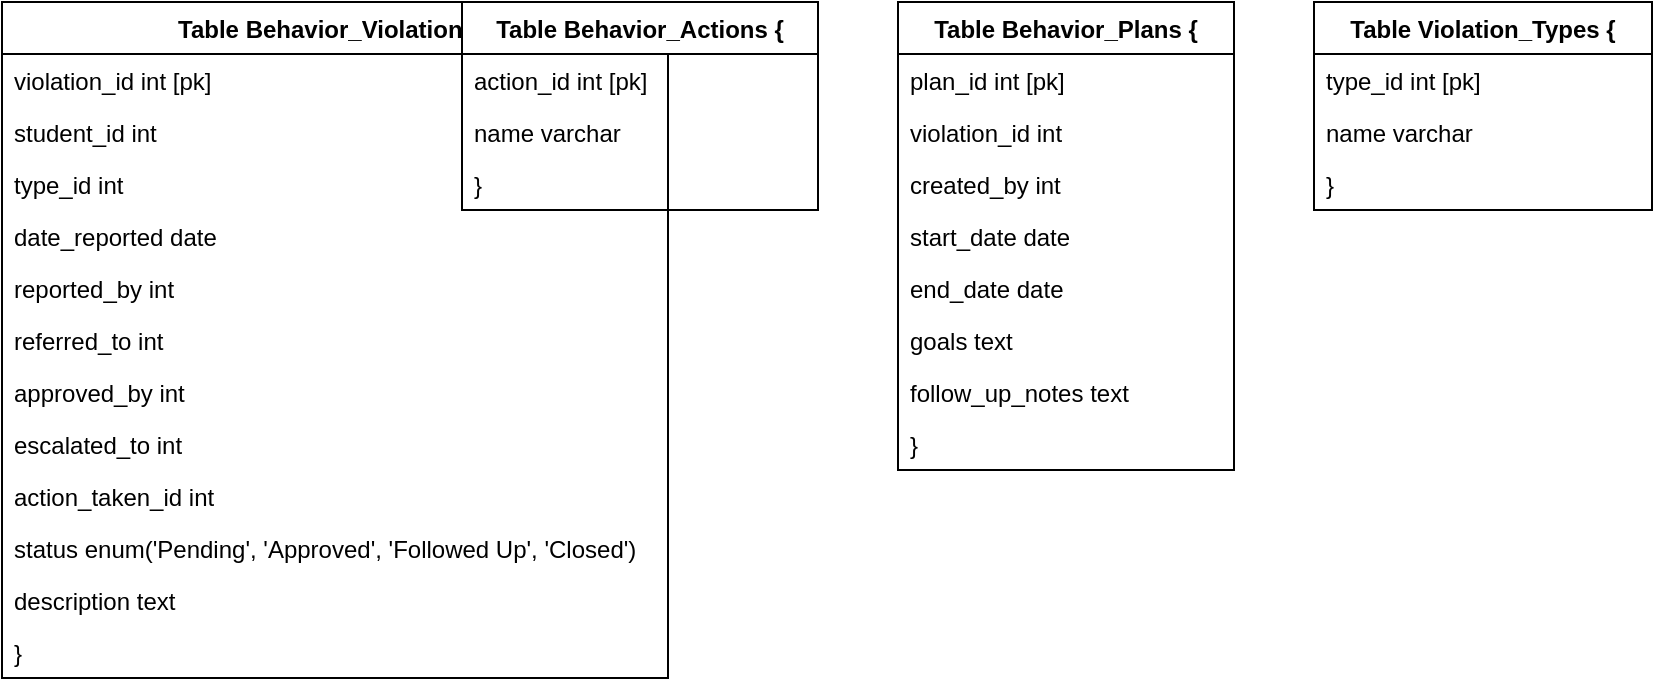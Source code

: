 <mxfile version="26.2.13">
  <diagram name="Page-1" id="LX2bA97eg4t-1DkUQC6L">
    <mxGraphModel dx="1730" dy="801" grid="0" gridSize="10" guides="1" tooltips="1" connect="1" arrows="1" fold="1" page="0" pageScale="1" pageWidth="827" pageHeight="1169" math="0" shadow="0">
      <root>
        <mxCell id="0" />
        <mxCell id="1" parent="0" />
        <mxCell id="9NZNQZxJwF8v8HB5SPZ3-1" value="Table Behavior_Violations {" style="swimlane;fontStyle=1;childLayout=stackLayout;horizontal=1;startSize=26;horizontalStack=0;resizeParent=1;resizeParentMax=0;resizeLast=0;collapsible=1;marginBottom=0;" vertex="1" parent="1">
          <mxGeometry x="-332" y="29" width="333" height="338" as="geometry" />
        </mxCell>
        <mxCell id="9NZNQZxJwF8v8HB5SPZ3-2" value="  violation_id int [pk]" style="text;strokeColor=none;fillColor=none;align=left;verticalAlign=top;spacingLeft=4;spacingRight=4;overflow=hidden;rotatable=0;points=[[0,0.5],[1,0.5]];portConstraint=eastwest;" vertex="1" parent="9NZNQZxJwF8v8HB5SPZ3-1">
          <mxGeometry y="26" width="333" height="26" as="geometry" />
        </mxCell>
        <mxCell id="9NZNQZxJwF8v8HB5SPZ3-3" value="  student_id int" style="text;strokeColor=none;fillColor=none;align=left;verticalAlign=top;spacingLeft=4;spacingRight=4;overflow=hidden;rotatable=0;points=[[0,0.5],[1,0.5]];portConstraint=eastwest;" vertex="1" parent="9NZNQZxJwF8v8HB5SPZ3-1">
          <mxGeometry y="52" width="333" height="26" as="geometry" />
        </mxCell>
        <mxCell id="9NZNQZxJwF8v8HB5SPZ3-4" value="  type_id int" style="text;strokeColor=none;fillColor=none;align=left;verticalAlign=top;spacingLeft=4;spacingRight=4;overflow=hidden;rotatable=0;points=[[0,0.5],[1,0.5]];portConstraint=eastwest;" vertex="1" parent="9NZNQZxJwF8v8HB5SPZ3-1">
          <mxGeometry y="78" width="333" height="26" as="geometry" />
        </mxCell>
        <mxCell id="9NZNQZxJwF8v8HB5SPZ3-5" value="  date_reported date" style="text;strokeColor=none;fillColor=none;align=left;verticalAlign=top;spacingLeft=4;spacingRight=4;overflow=hidden;rotatable=0;points=[[0,0.5],[1,0.5]];portConstraint=eastwest;" vertex="1" parent="9NZNQZxJwF8v8HB5SPZ3-1">
          <mxGeometry y="104" width="333" height="26" as="geometry" />
        </mxCell>
        <mxCell id="9NZNQZxJwF8v8HB5SPZ3-6" value="  reported_by int" style="text;strokeColor=none;fillColor=none;align=left;verticalAlign=top;spacingLeft=4;spacingRight=4;overflow=hidden;rotatable=0;points=[[0,0.5],[1,0.5]];portConstraint=eastwest;" vertex="1" parent="9NZNQZxJwF8v8HB5SPZ3-1">
          <mxGeometry y="130" width="333" height="26" as="geometry" />
        </mxCell>
        <mxCell id="9NZNQZxJwF8v8HB5SPZ3-7" value="  referred_to int" style="text;strokeColor=none;fillColor=none;align=left;verticalAlign=top;spacingLeft=4;spacingRight=4;overflow=hidden;rotatable=0;points=[[0,0.5],[1,0.5]];portConstraint=eastwest;" vertex="1" parent="9NZNQZxJwF8v8HB5SPZ3-1">
          <mxGeometry y="156" width="333" height="26" as="geometry" />
        </mxCell>
        <mxCell id="9NZNQZxJwF8v8HB5SPZ3-8" value="  approved_by int" style="text;strokeColor=none;fillColor=none;align=left;verticalAlign=top;spacingLeft=4;spacingRight=4;overflow=hidden;rotatable=0;points=[[0,0.5],[1,0.5]];portConstraint=eastwest;" vertex="1" parent="9NZNQZxJwF8v8HB5SPZ3-1">
          <mxGeometry y="182" width="333" height="26" as="geometry" />
        </mxCell>
        <mxCell id="9NZNQZxJwF8v8HB5SPZ3-9" value="  escalated_to int" style="text;strokeColor=none;fillColor=none;align=left;verticalAlign=top;spacingLeft=4;spacingRight=4;overflow=hidden;rotatable=0;points=[[0,0.5],[1,0.5]];portConstraint=eastwest;" vertex="1" parent="9NZNQZxJwF8v8HB5SPZ3-1">
          <mxGeometry y="208" width="333" height="26" as="geometry" />
        </mxCell>
        <mxCell id="9NZNQZxJwF8v8HB5SPZ3-10" value="  action_taken_id int" style="text;strokeColor=none;fillColor=none;align=left;verticalAlign=top;spacingLeft=4;spacingRight=4;overflow=hidden;rotatable=0;points=[[0,0.5],[1,0.5]];portConstraint=eastwest;" vertex="1" parent="9NZNQZxJwF8v8HB5SPZ3-1">
          <mxGeometry y="234" width="333" height="26" as="geometry" />
        </mxCell>
        <mxCell id="9NZNQZxJwF8v8HB5SPZ3-11" value="  status enum(&#39;Pending&#39;, &#39;Approved&#39;, &#39;Followed Up&#39;, &#39;Closed&#39;)" style="text;strokeColor=none;fillColor=none;align=left;verticalAlign=top;spacingLeft=4;spacingRight=4;overflow=hidden;rotatable=0;points=[[0,0.5],[1,0.5]];portConstraint=eastwest;" vertex="1" parent="9NZNQZxJwF8v8HB5SPZ3-1">
          <mxGeometry y="260" width="333" height="26" as="geometry" />
        </mxCell>
        <mxCell id="9NZNQZxJwF8v8HB5SPZ3-12" value="  description text" style="text;strokeColor=none;fillColor=none;align=left;verticalAlign=top;spacingLeft=4;spacingRight=4;overflow=hidden;rotatable=0;points=[[0,0.5],[1,0.5]];portConstraint=eastwest;" vertex="1" parent="9NZNQZxJwF8v8HB5SPZ3-1">
          <mxGeometry y="286" width="333" height="26" as="geometry" />
        </mxCell>
        <mxCell id="9NZNQZxJwF8v8HB5SPZ3-13" value="}" style="text;strokeColor=none;fillColor=none;align=left;verticalAlign=top;spacingLeft=4;spacingRight=4;overflow=hidden;rotatable=0;points=[[0,0.5],[1,0.5]];portConstraint=eastwest;" vertex="1" parent="9NZNQZxJwF8v8HB5SPZ3-1">
          <mxGeometry y="312" width="333" height="26" as="geometry" />
        </mxCell>
        <mxCell id="9NZNQZxJwF8v8HB5SPZ3-14" value="Table Behavior_Actions {" style="swimlane;fontStyle=1;childLayout=stackLayout;horizontal=1;startSize=26;horizontalStack=0;resizeParent=1;resizeParentMax=0;resizeLast=0;collapsible=1;marginBottom=0;" vertex="1" parent="1">
          <mxGeometry x="-102" y="29" width="178" height="104" as="geometry" />
        </mxCell>
        <mxCell id="9NZNQZxJwF8v8HB5SPZ3-15" value="  action_id int [pk]" style="text;strokeColor=none;fillColor=none;align=left;verticalAlign=top;spacingLeft=4;spacingRight=4;overflow=hidden;rotatable=0;points=[[0,0.5],[1,0.5]];portConstraint=eastwest;" vertex="1" parent="9NZNQZxJwF8v8HB5SPZ3-14">
          <mxGeometry y="26" width="178" height="26" as="geometry" />
        </mxCell>
        <mxCell id="9NZNQZxJwF8v8HB5SPZ3-16" value="  name varchar" style="text;strokeColor=none;fillColor=none;align=left;verticalAlign=top;spacingLeft=4;spacingRight=4;overflow=hidden;rotatable=0;points=[[0,0.5],[1,0.5]];portConstraint=eastwest;" vertex="1" parent="9NZNQZxJwF8v8HB5SPZ3-14">
          <mxGeometry y="52" width="178" height="26" as="geometry" />
        </mxCell>
        <mxCell id="9NZNQZxJwF8v8HB5SPZ3-17" value="}" style="text;strokeColor=none;fillColor=none;align=left;verticalAlign=top;spacingLeft=4;spacingRight=4;overflow=hidden;rotatable=0;points=[[0,0.5],[1,0.5]];portConstraint=eastwest;" vertex="1" parent="9NZNQZxJwF8v8HB5SPZ3-14">
          <mxGeometry y="78" width="178" height="26" as="geometry" />
        </mxCell>
        <mxCell id="9NZNQZxJwF8v8HB5SPZ3-18" value="Table Behavior_Plans {" style="swimlane;fontStyle=1;childLayout=stackLayout;horizontal=1;startSize=26;horizontalStack=0;resizeParent=1;resizeParentMax=0;resizeLast=0;collapsible=1;marginBottom=0;" vertex="1" parent="1">
          <mxGeometry x="116" y="29" width="168" height="234" as="geometry" />
        </mxCell>
        <mxCell id="9NZNQZxJwF8v8HB5SPZ3-19" value="  plan_id int [pk]" style="text;strokeColor=none;fillColor=none;align=left;verticalAlign=top;spacingLeft=4;spacingRight=4;overflow=hidden;rotatable=0;points=[[0,0.5],[1,0.5]];portConstraint=eastwest;" vertex="1" parent="9NZNQZxJwF8v8HB5SPZ3-18">
          <mxGeometry y="26" width="168" height="26" as="geometry" />
        </mxCell>
        <mxCell id="9NZNQZxJwF8v8HB5SPZ3-20" value="  violation_id int" style="text;strokeColor=none;fillColor=none;align=left;verticalAlign=top;spacingLeft=4;spacingRight=4;overflow=hidden;rotatable=0;points=[[0,0.5],[1,0.5]];portConstraint=eastwest;" vertex="1" parent="9NZNQZxJwF8v8HB5SPZ3-18">
          <mxGeometry y="52" width="168" height="26" as="geometry" />
        </mxCell>
        <mxCell id="9NZNQZxJwF8v8HB5SPZ3-21" value="  created_by int" style="text;strokeColor=none;fillColor=none;align=left;verticalAlign=top;spacingLeft=4;spacingRight=4;overflow=hidden;rotatable=0;points=[[0,0.5],[1,0.5]];portConstraint=eastwest;" vertex="1" parent="9NZNQZxJwF8v8HB5SPZ3-18">
          <mxGeometry y="78" width="168" height="26" as="geometry" />
        </mxCell>
        <mxCell id="9NZNQZxJwF8v8HB5SPZ3-22" value="  start_date date" style="text;strokeColor=none;fillColor=none;align=left;verticalAlign=top;spacingLeft=4;spacingRight=4;overflow=hidden;rotatable=0;points=[[0,0.5],[1,0.5]];portConstraint=eastwest;" vertex="1" parent="9NZNQZxJwF8v8HB5SPZ3-18">
          <mxGeometry y="104" width="168" height="26" as="geometry" />
        </mxCell>
        <mxCell id="9NZNQZxJwF8v8HB5SPZ3-23" value="  end_date date" style="text;strokeColor=none;fillColor=none;align=left;verticalAlign=top;spacingLeft=4;spacingRight=4;overflow=hidden;rotatable=0;points=[[0,0.5],[1,0.5]];portConstraint=eastwest;" vertex="1" parent="9NZNQZxJwF8v8HB5SPZ3-18">
          <mxGeometry y="130" width="168" height="26" as="geometry" />
        </mxCell>
        <mxCell id="9NZNQZxJwF8v8HB5SPZ3-24" value="  goals text" style="text;strokeColor=none;fillColor=none;align=left;verticalAlign=top;spacingLeft=4;spacingRight=4;overflow=hidden;rotatable=0;points=[[0,0.5],[1,0.5]];portConstraint=eastwest;" vertex="1" parent="9NZNQZxJwF8v8HB5SPZ3-18">
          <mxGeometry y="156" width="168" height="26" as="geometry" />
        </mxCell>
        <mxCell id="9NZNQZxJwF8v8HB5SPZ3-25" value="  follow_up_notes text" style="text;strokeColor=none;fillColor=none;align=left;verticalAlign=top;spacingLeft=4;spacingRight=4;overflow=hidden;rotatable=0;points=[[0,0.5],[1,0.5]];portConstraint=eastwest;" vertex="1" parent="9NZNQZxJwF8v8HB5SPZ3-18">
          <mxGeometry y="182" width="168" height="26" as="geometry" />
        </mxCell>
        <mxCell id="9NZNQZxJwF8v8HB5SPZ3-26" value="}" style="text;strokeColor=none;fillColor=none;align=left;verticalAlign=top;spacingLeft=4;spacingRight=4;overflow=hidden;rotatable=0;points=[[0,0.5],[1,0.5]];portConstraint=eastwest;" vertex="1" parent="9NZNQZxJwF8v8HB5SPZ3-18">
          <mxGeometry y="208" width="168" height="26" as="geometry" />
        </mxCell>
        <mxCell id="9NZNQZxJwF8v8HB5SPZ3-27" value="Table Violation_Types {" style="swimlane;fontStyle=1;childLayout=stackLayout;horizontal=1;startSize=26;horizontalStack=0;resizeParent=1;resizeParentMax=0;resizeLast=0;collapsible=1;marginBottom=0;" vertex="1" parent="1">
          <mxGeometry x="324" y="29" width="169" height="104" as="geometry" />
        </mxCell>
        <mxCell id="9NZNQZxJwF8v8HB5SPZ3-28" value="  type_id int [pk]" style="text;strokeColor=none;fillColor=none;align=left;verticalAlign=top;spacingLeft=4;spacingRight=4;overflow=hidden;rotatable=0;points=[[0,0.5],[1,0.5]];portConstraint=eastwest;" vertex="1" parent="9NZNQZxJwF8v8HB5SPZ3-27">
          <mxGeometry y="26" width="169" height="26" as="geometry" />
        </mxCell>
        <mxCell id="9NZNQZxJwF8v8HB5SPZ3-29" value="  name varchar" style="text;strokeColor=none;fillColor=none;align=left;verticalAlign=top;spacingLeft=4;spacingRight=4;overflow=hidden;rotatable=0;points=[[0,0.5],[1,0.5]];portConstraint=eastwest;" vertex="1" parent="9NZNQZxJwF8v8HB5SPZ3-27">
          <mxGeometry y="52" width="169" height="26" as="geometry" />
        </mxCell>
        <mxCell id="9NZNQZxJwF8v8HB5SPZ3-30" value="}" style="text;strokeColor=none;fillColor=none;align=left;verticalAlign=top;spacingLeft=4;spacingRight=4;overflow=hidden;rotatable=0;points=[[0,0.5],[1,0.5]];portConstraint=eastwest;" vertex="1" parent="9NZNQZxJwF8v8HB5SPZ3-27">
          <mxGeometry y="78" width="169" height="26" as="geometry" />
        </mxCell>
      </root>
    </mxGraphModel>
  </diagram>
</mxfile>
